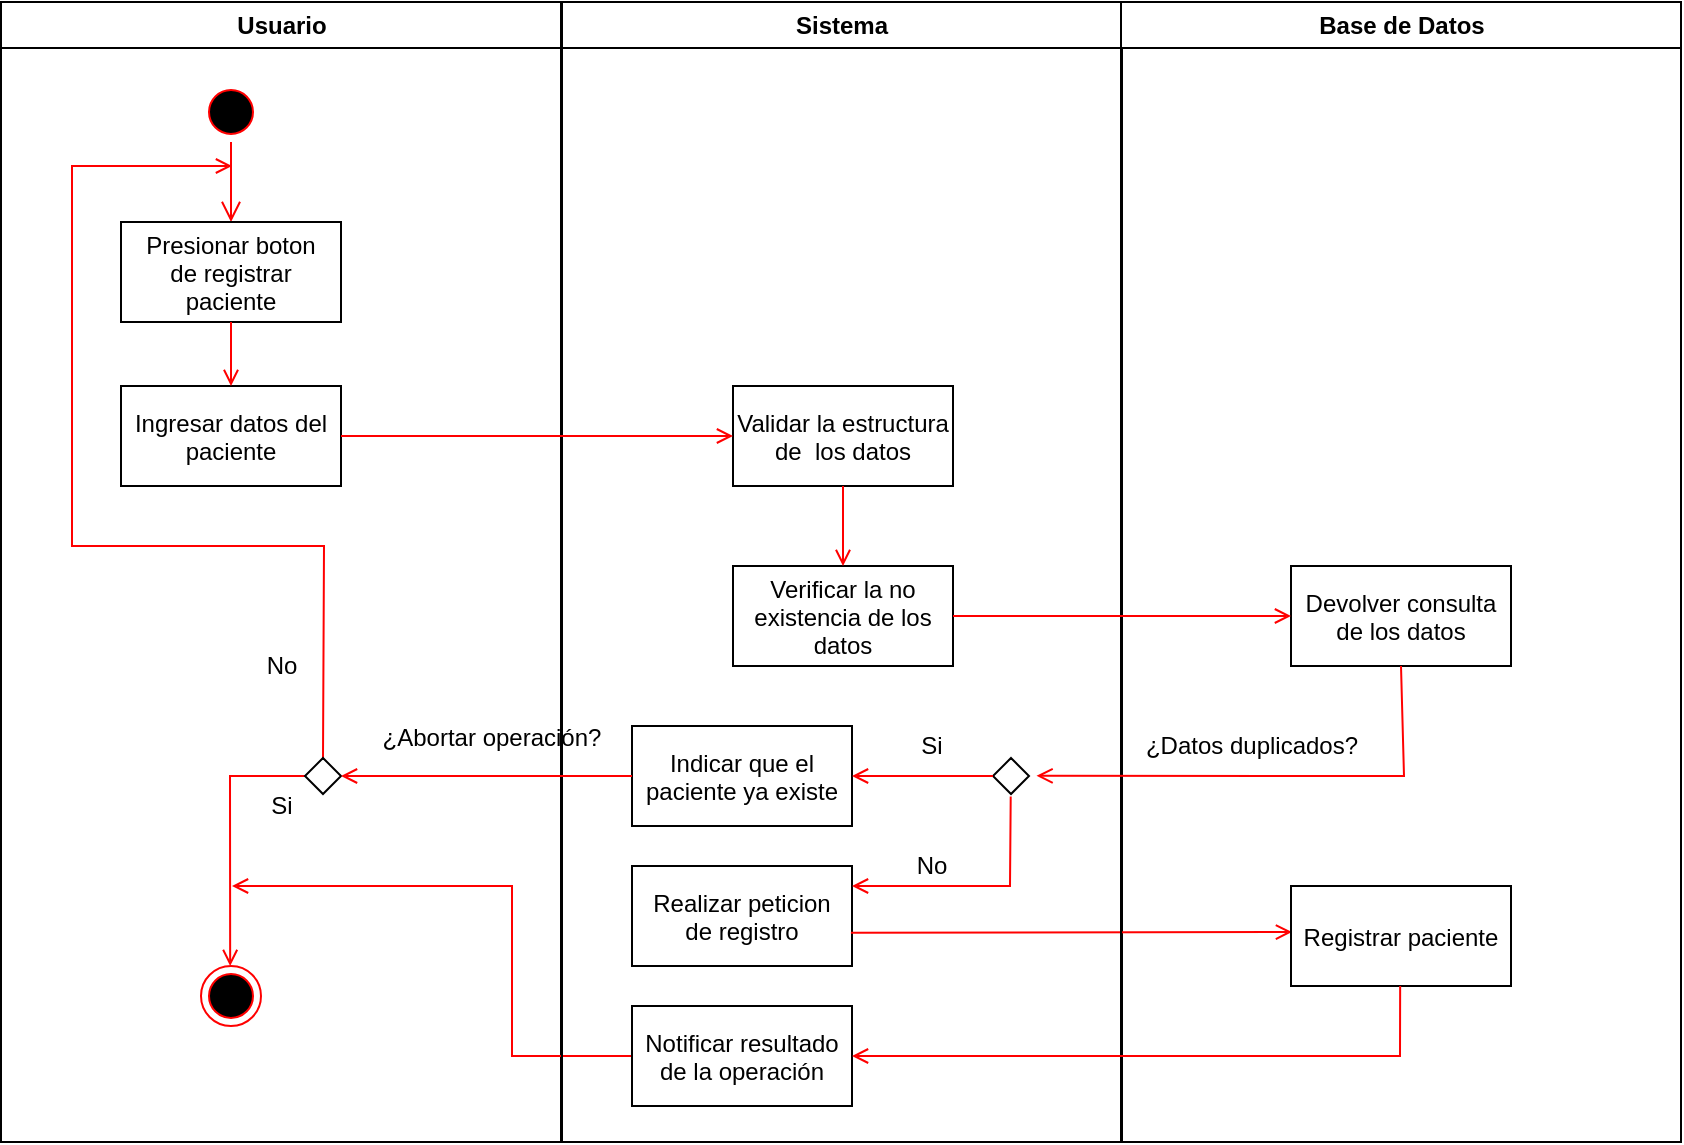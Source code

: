 <mxfile version="13.9.2" type="github">
  <diagram name="Page-1" id="e7e014a7-5840-1c2e-5031-d8a46d1fe8dd">
    <mxGraphModel dx="1221" dy="645" grid="1" gridSize="10" guides="1" tooltips="1" connect="1" arrows="1" fold="1" page="1" pageScale="1" pageWidth="1169" pageHeight="826" background="#ffffff" math="0" shadow="0">
      <root>
        <mxCell id="0" />
        <mxCell id="1" parent="0" />
        <mxCell id="2" value="Usuario" style="swimlane;whiteSpace=wrap" parent="1" vertex="1">
          <mxGeometry x="164.5" y="128" width="280" height="570" as="geometry" />
        </mxCell>
        <mxCell id="5" value="" style="ellipse;shape=startState;fillColor=#000000;strokeColor=#ff0000;" parent="2" vertex="1">
          <mxGeometry x="100" y="40" width="30" height="30" as="geometry" />
        </mxCell>
        <mxCell id="6" value="" style="edgeStyle=elbowEdgeStyle;elbow=horizontal;verticalAlign=bottom;endArrow=open;endSize=8;strokeColor=#FF0000;endFill=1;rounded=0" parent="2" source="5" target="7" edge="1">
          <mxGeometry x="100" y="40" as="geometry">
            <mxPoint x="115" y="110" as="targetPoint" />
          </mxGeometry>
        </mxCell>
        <mxCell id="7" value="Presionar boton&#xa;de registrar &#xa;paciente" style="" parent="2" vertex="1">
          <mxGeometry x="60" y="110" width="110" height="50" as="geometry" />
        </mxCell>
        <mxCell id="8" value="Ingresar datos del&#xa;paciente" style="" parent="2" vertex="1">
          <mxGeometry x="60" y="192" width="110" height="50" as="geometry" />
        </mxCell>
        <mxCell id="9" value="" style="endArrow=open;strokeColor=#FF0000;endFill=1;rounded=0" parent="2" source="7" target="8" edge="1">
          <mxGeometry relative="1" as="geometry" />
        </mxCell>
        <mxCell id="38" value="" style="ellipse;shape=endState;fillColor=#000000;strokeColor=#ff0000" parent="2" vertex="1">
          <mxGeometry x="100" y="482" width="30" height="30" as="geometry" />
        </mxCell>
        <mxCell id="R-0SH-J89ZEA3VoIQc6l-64" value="" style="endArrow=open;strokeColor=#FF0000;endFill=1;rounded=0;exitX=0;exitY=0.5;exitDx=0;exitDy=0;" edge="1" parent="2" source="R-0SH-J89ZEA3VoIQc6l-60">
          <mxGeometry relative="1" as="geometry">
            <mxPoint x="114.58" y="420.0" as="sourcePoint" />
            <mxPoint x="114.58" y="482" as="targetPoint" />
            <Array as="points">
              <mxPoint x="114.5" y="387" />
            </Array>
          </mxGeometry>
        </mxCell>
        <mxCell id="R-0SH-J89ZEA3VoIQc6l-65" value="Si" style="text;html=1;strokeColor=none;fillColor=none;align=center;verticalAlign=middle;whiteSpace=wrap;rounded=0;" vertex="1" parent="2">
          <mxGeometry x="120" y="392" width="40" height="20" as="geometry" />
        </mxCell>
        <mxCell id="R-0SH-J89ZEA3VoIQc6l-66" value="" style="endArrow=open;strokeColor=#FF0000;endFill=1;rounded=0;exitX=0.5;exitY=0;exitDx=0;exitDy=0;" edge="1" parent="2" source="R-0SH-J89ZEA3VoIQc6l-60">
          <mxGeometry relative="1" as="geometry">
            <mxPoint x="129.17" y="285.0" as="sourcePoint" />
            <mxPoint x="115.5" y="82" as="targetPoint" />
            <Array as="points">
              <mxPoint x="161.5" y="272" />
              <mxPoint x="35.5" y="272" />
              <mxPoint x="35.5" y="82" />
            </Array>
          </mxGeometry>
        </mxCell>
        <mxCell id="R-0SH-J89ZEA3VoIQc6l-67" value="No" style="text;html=1;strokeColor=none;fillColor=none;align=center;verticalAlign=middle;whiteSpace=wrap;rounded=0;" vertex="1" parent="2">
          <mxGeometry x="120" y="322" width="40" height="20" as="geometry" />
        </mxCell>
        <mxCell id="R-0SH-J89ZEA3VoIQc6l-72" value="" style="endArrow=open;strokeColor=#FF0000;endFill=1;rounded=0;exitX=0;exitY=0.5;exitDx=0;exitDy=0;" edge="1" parent="2" source="R-0SH-J89ZEA3VoIQc6l-70">
          <mxGeometry relative="1" as="geometry">
            <mxPoint x="170.0" y="442.4" as="sourcePoint" />
            <mxPoint x="115.5" y="442" as="targetPoint" />
            <Array as="points">
              <mxPoint x="255.5" y="527" />
              <mxPoint x="255.5" y="442" />
            </Array>
          </mxGeometry>
        </mxCell>
        <mxCell id="3" value="Sistema" style="swimlane;whiteSpace=wrap;startSize=23;" parent="1" vertex="1">
          <mxGeometry x="445" y="128" width="280" height="570" as="geometry" />
        </mxCell>
        <mxCell id="16" value="Validar la estructura&#xa;de  los datos" style="" parent="3" vertex="1">
          <mxGeometry x="85.5" y="192" width="110" height="50" as="geometry" />
        </mxCell>
        <mxCell id="R-0SH-J89ZEA3VoIQc6l-41" value="Verificar la no&#xa;existencia de los&#xa;datos" style="" vertex="1" parent="3">
          <mxGeometry x="85.5" y="282" width="110" height="50" as="geometry" />
        </mxCell>
        <mxCell id="R-0SH-J89ZEA3VoIQc6l-45" value="" style="endArrow=open;strokeColor=#FF0000;endFill=1;rounded=0;exitX=0.5;exitY=1;exitDx=0;exitDy=0;entryX=0.5;entryY=0;entryDx=0;entryDy=0;" edge="1" parent="3" source="16" target="R-0SH-J89ZEA3VoIQc6l-41">
          <mxGeometry relative="1" as="geometry">
            <mxPoint x="84.5" y="102" as="sourcePoint" />
            <mxPoint x="84.5" y="164" as="targetPoint" />
          </mxGeometry>
        </mxCell>
        <mxCell id="33" value="Indicar que el&#xa;paciente ya existe" style="" parent="3" vertex="1">
          <mxGeometry x="35" y="362" width="110" height="50" as="geometry" />
        </mxCell>
        <mxCell id="R-0SH-J89ZEA3VoIQc6l-49" value="" style="rhombus;whiteSpace=wrap;html=1;" vertex="1" parent="3">
          <mxGeometry x="215.5" y="378" width="18" height="18" as="geometry" />
        </mxCell>
        <mxCell id="R-0SH-J89ZEA3VoIQc6l-51" value="" style="endArrow=open;strokeColor=#FF0000;endFill=1;rounded=0;entryX=1;entryY=0.5;entryDx=0;entryDy=0;exitX=0;exitY=0.5;exitDx=0;exitDy=0;" edge="1" parent="3">
          <mxGeometry relative="1" as="geometry">
            <mxPoint x="215.5" y="387" as="sourcePoint" />
            <mxPoint x="145" y="387" as="targetPoint" />
          </mxGeometry>
        </mxCell>
        <mxCell id="R-0SH-J89ZEA3VoIQc6l-52" value="Si" style="text;html=1;strokeColor=none;fillColor=none;align=center;verticalAlign=middle;whiteSpace=wrap;rounded=0;" vertex="1" parent="3">
          <mxGeometry x="165" y="362" width="40" height="20" as="geometry" />
        </mxCell>
        <mxCell id="R-0SH-J89ZEA3VoIQc6l-53" value="Realizar peticion&#xa;de registro" style="" vertex="1" parent="3">
          <mxGeometry x="35" y="432" width="110" height="50" as="geometry" />
        </mxCell>
        <mxCell id="R-0SH-J89ZEA3VoIQc6l-55" value="" style="endArrow=open;strokeColor=#FF0000;endFill=1;rounded=0;entryX=1;entryY=0.5;entryDx=0;entryDy=0;exitX=0.492;exitY=1.071;exitDx=0;exitDy=0;exitPerimeter=0;" edge="1" parent="3" source="R-0SH-J89ZEA3VoIQc6l-49">
          <mxGeometry relative="1" as="geometry">
            <mxPoint x="224" y="402" as="sourcePoint" />
            <mxPoint x="145" y="442" as="targetPoint" />
            <Array as="points">
              <mxPoint x="224" y="442" />
            </Array>
          </mxGeometry>
        </mxCell>
        <mxCell id="R-0SH-J89ZEA3VoIQc6l-56" value="No" style="text;html=1;strokeColor=none;fillColor=none;align=center;verticalAlign=middle;whiteSpace=wrap;rounded=0;" vertex="1" parent="3">
          <mxGeometry x="165" y="422" width="40" height="20" as="geometry" />
        </mxCell>
        <mxCell id="R-0SH-J89ZEA3VoIQc6l-58" value="" style="endArrow=open;strokeColor=#FF0000;endFill=1;rounded=0;exitX=0.995;exitY=0.668;exitDx=0;exitDy=0;exitPerimeter=0;" edge="1" parent="3" source="R-0SH-J89ZEA3VoIQc6l-53">
          <mxGeometry relative="1" as="geometry">
            <mxPoint x="195.02" y="472" as="sourcePoint" />
            <mxPoint x="365" y="465" as="targetPoint" />
          </mxGeometry>
        </mxCell>
        <mxCell id="R-0SH-J89ZEA3VoIQc6l-70" value="Notificar resultado&#xa;de la operación" style="" vertex="1" parent="3">
          <mxGeometry x="35" y="502" width="110" height="50" as="geometry" />
        </mxCell>
        <mxCell id="4" value="Base de Datos" style="swimlane;whiteSpace=wrap" parent="1" vertex="1">
          <mxGeometry x="724.5" y="128" width="280" height="570" as="geometry" />
        </mxCell>
        <mxCell id="30" value="Devolver consulta&#xa;de los datos" style="" parent="4" vertex="1">
          <mxGeometry x="85" y="282" width="110" height="50" as="geometry" />
        </mxCell>
        <mxCell id="R-0SH-J89ZEA3VoIQc6l-48" value="¿Datos duplicados?" style="text;html=1;strokeColor=none;fillColor=none;align=center;verticalAlign=middle;whiteSpace=wrap;rounded=0;" vertex="1" parent="4">
          <mxGeometry x="-14.5" y="362" width="160" height="20" as="geometry" />
        </mxCell>
        <mxCell id="R-0SH-J89ZEA3VoIQc6l-57" value="Registrar paciente" style="" vertex="1" parent="4">
          <mxGeometry x="85" y="442" width="110" height="50" as="geometry" />
        </mxCell>
        <mxCell id="R-0SH-J89ZEA3VoIQc6l-44" value="" style="endArrow=open;strokeColor=#FF0000;endFill=1;rounded=0;entryX=1;entryY=0.5;entryDx=0;entryDy=0;" edge="1" parent="4" target="R-0SH-J89ZEA3VoIQc6l-70">
          <mxGeometry relative="1" as="geometry">
            <mxPoint x="139.58" y="492" as="sourcePoint" />
            <mxPoint x="139.58" y="554" as="targetPoint" />
            <Array as="points">
              <mxPoint x="139.5" y="527" />
            </Array>
          </mxGeometry>
        </mxCell>
        <mxCell id="R-0SH-J89ZEA3VoIQc6l-43" value="" style="endArrow=open;strokeColor=#FF0000;endFill=1;rounded=0;exitX=1;exitY=0.5;exitDx=0;exitDy=0;entryX=0;entryY=0.5;entryDx=0;entryDy=0;" edge="1" parent="1" source="8" target="16">
          <mxGeometry relative="1" as="geometry">
            <mxPoint x="289.5" y="298" as="sourcePoint" />
            <mxPoint x="289.5" y="360" as="targetPoint" />
          </mxGeometry>
        </mxCell>
        <mxCell id="R-0SH-J89ZEA3VoIQc6l-46" value="" style="endArrow=open;strokeColor=#FF0000;endFill=1;rounded=0;exitX=1;exitY=0.5;exitDx=0;exitDy=0;entryX=0;entryY=0.5;entryDx=0;entryDy=0;" edge="1" parent="1" source="R-0SH-J89ZEA3VoIQc6l-41" target="30">
          <mxGeometry relative="1" as="geometry">
            <mxPoint x="529" y="260" as="sourcePoint" />
            <mxPoint x="670" y="310" as="targetPoint" />
          </mxGeometry>
        </mxCell>
        <mxCell id="R-0SH-J89ZEA3VoIQc6l-47" value="" style="endArrow=open;strokeColor=#FF0000;endFill=1;rounded=0;entryX=1.209;entryY=0.496;entryDx=0;entryDy=0;entryPerimeter=0;exitX=0.5;exitY=1;exitDx=0;exitDy=0;" edge="1" parent="1" source="30" target="R-0SH-J89ZEA3VoIQc6l-49">
          <mxGeometry relative="1" as="geometry">
            <mxPoint x="870" y="510" as="sourcePoint" />
            <mxPoint x="700" y="520" as="targetPoint" />
            <Array as="points">
              <mxPoint x="866" y="515" />
            </Array>
          </mxGeometry>
        </mxCell>
        <mxCell id="R-0SH-J89ZEA3VoIQc6l-59" value="" style="endArrow=open;strokeColor=#FF0000;endFill=1;rounded=0;exitX=0;exitY=0.5;exitDx=0;exitDy=0;entryX=1;entryY=0.5;entryDx=0;entryDy=0;" edge="1" parent="1" source="R-0SH-J89ZEA3VoIQc6l-60">
          <mxGeometry relative="1" as="geometry">
            <mxPoint x="380" y="500" as="sourcePoint" />
            <mxPoint x="334.5" y="515" as="targetPoint" />
          </mxGeometry>
        </mxCell>
        <mxCell id="R-0SH-J89ZEA3VoIQc6l-60" value="" style="rhombus;whiteSpace=wrap;html=1;" vertex="1" parent="1">
          <mxGeometry x="316.5" y="506" width="18" height="18" as="geometry" />
        </mxCell>
        <mxCell id="R-0SH-J89ZEA3VoIQc6l-61" value="" style="endArrow=open;strokeColor=#FF0000;endFill=1;rounded=0;exitX=0;exitY=0.5;exitDx=0;exitDy=0;entryX=1;entryY=0.5;entryDx=0;entryDy=0;" edge="1" parent="1" source="33" target="R-0SH-J89ZEA3VoIQc6l-60">
          <mxGeometry relative="1" as="geometry">
            <mxPoint x="480" y="515" as="sourcePoint" />
            <mxPoint x="334.5" y="515" as="targetPoint" />
          </mxGeometry>
        </mxCell>
        <mxCell id="R-0SH-J89ZEA3VoIQc6l-62" value="¿Abortar operación?" style="text;html=1;strokeColor=none;fillColor=none;align=center;verticalAlign=middle;whiteSpace=wrap;rounded=0;" vertex="1" parent="1">
          <mxGeometry x="334.5" y="486" width="150" height="20" as="geometry" />
        </mxCell>
      </root>
    </mxGraphModel>
  </diagram>
</mxfile>
